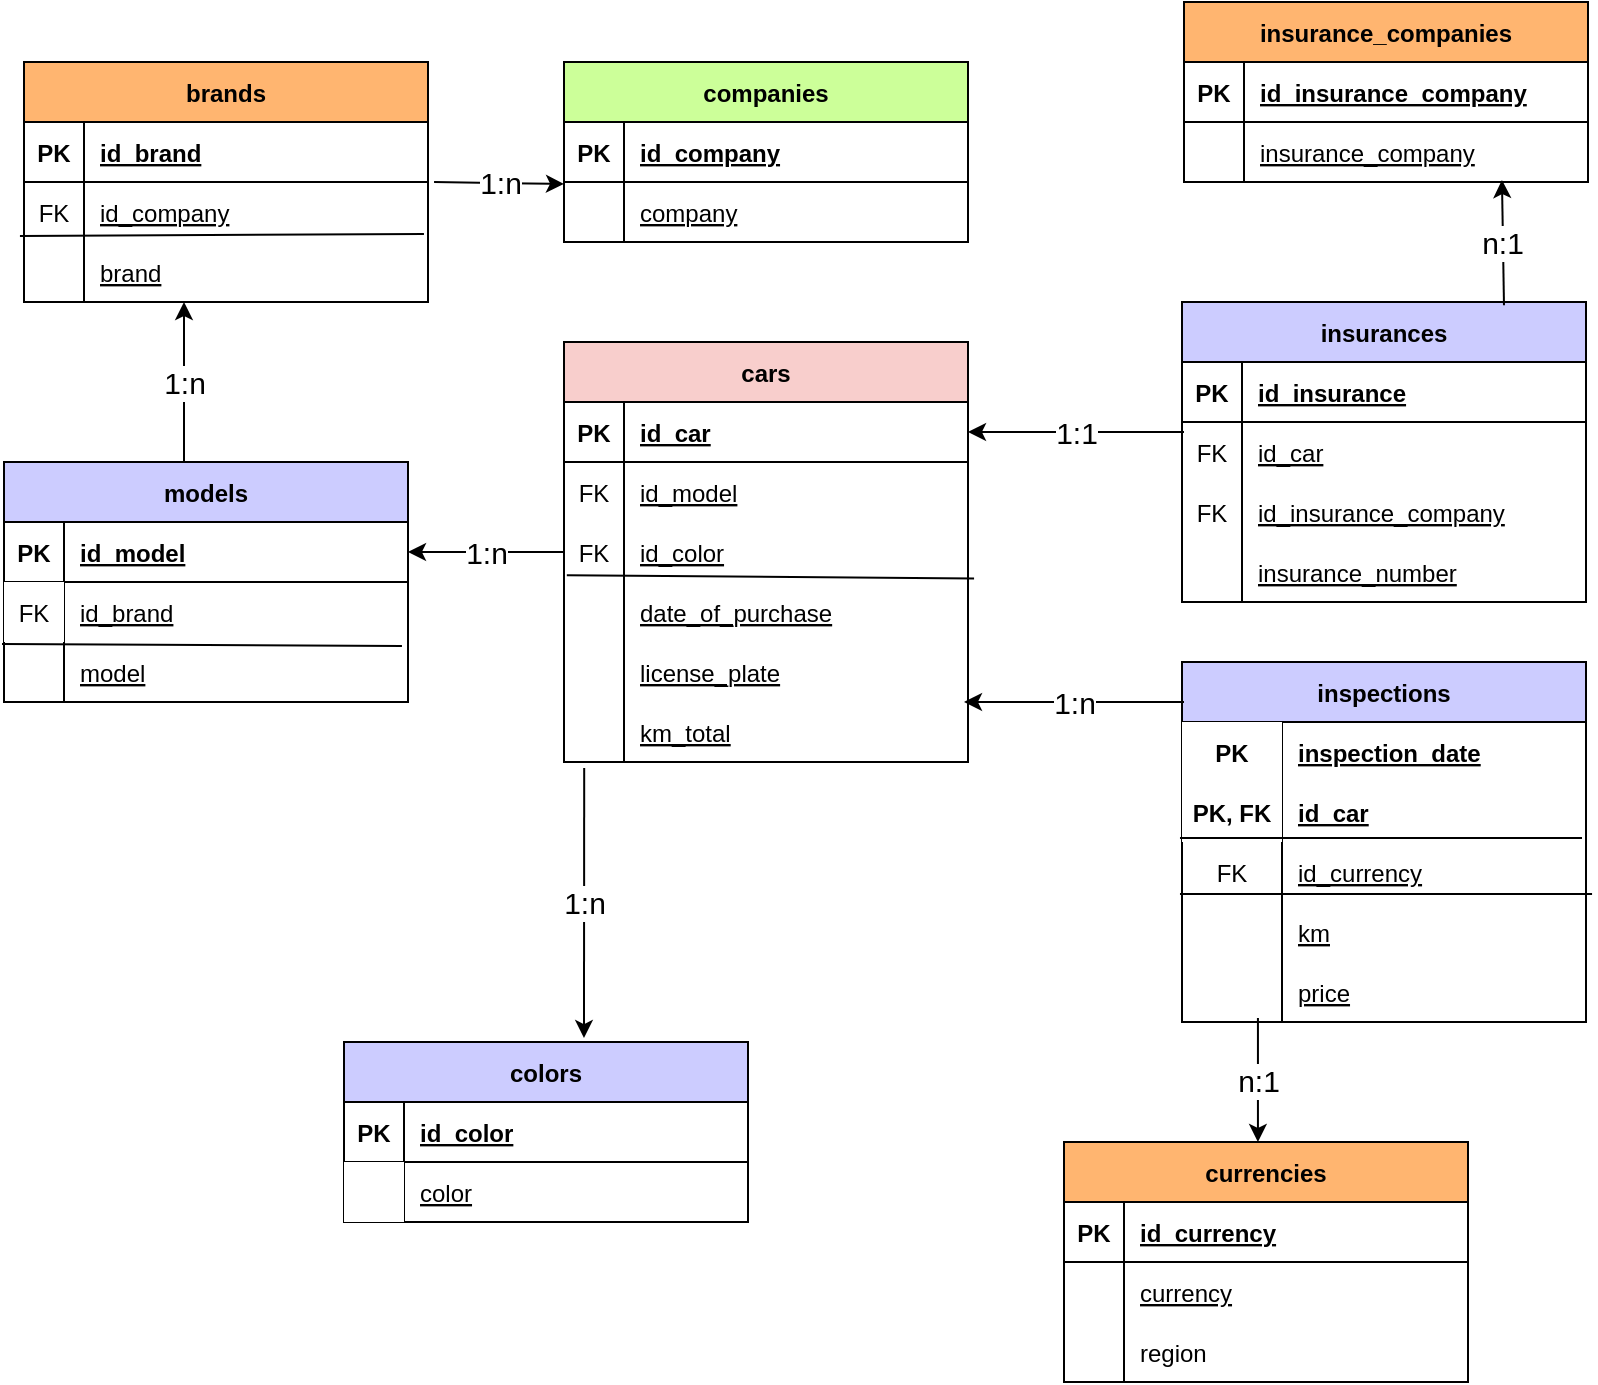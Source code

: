 <mxfile>
    <diagram id="FCJ-OVs_gFsOPFHM9QGP" name="Page-1">
        <mxGraphModel dx="1460" dy="346" grid="1" gridSize="10" guides="1" tooltips="1" connect="1" arrows="1" fold="1" page="1" pageScale="1" pageWidth="827" pageHeight="1169" math="0" shadow="0">
            <root>
                <mxCell id="0"/>
                <mxCell id="1" parent="0"/>
                <mxCell id="V-v0umeBwk4va9q0CDBw-4" value="cars" style="shape=table;startSize=30;container=1;collapsible=1;childLayout=tableLayout;fixedRows=1;rowLines=0;fontStyle=1;align=center;resizeLast=1;fillColor=#f8cecc;strokeColor=#000000;aspect=fixed;movable=1;resizable=1;rotatable=1;deletable=1;editable=1;connectable=1;" parent="1" vertex="1">
                    <mxGeometry x="-530" y="220" width="202" height="210" as="geometry"/>
                </mxCell>
                <mxCell id="V-v0umeBwk4va9q0CDBw-5" value="" style="shape=partialRectangle;collapsible=0;dropTarget=0;pointerEvents=0;fillColor=none;points=[[0,0.5],[1,0.5]];portConstraint=eastwest;top=0;left=0;right=0;bottom=1;" parent="V-v0umeBwk4va9q0CDBw-4" vertex="1">
                    <mxGeometry y="30" width="202" height="30" as="geometry"/>
                </mxCell>
                <mxCell id="V-v0umeBwk4va9q0CDBw-6" value="PK" style="shape=partialRectangle;overflow=hidden;connectable=0;fillColor=none;top=0;left=0;bottom=0;right=0;fontStyle=1;" parent="V-v0umeBwk4va9q0CDBw-5" vertex="1">
                    <mxGeometry width="30" height="30" as="geometry">
                        <mxRectangle width="30" height="30" as="alternateBounds"/>
                    </mxGeometry>
                </mxCell>
                <mxCell id="V-v0umeBwk4va9q0CDBw-7" value="id_car" style="shape=partialRectangle;overflow=hidden;connectable=0;fillColor=none;top=0;left=0;bottom=0;right=0;align=left;spacingLeft=6;fontStyle=5;" parent="V-v0umeBwk4va9q0CDBw-5" vertex="1">
                    <mxGeometry x="30" width="172" height="30" as="geometry">
                        <mxRectangle width="172" height="30" as="alternateBounds"/>
                    </mxGeometry>
                </mxCell>
                <mxCell id="V-v0umeBwk4va9q0CDBw-8" value="" style="shape=partialRectangle;collapsible=0;dropTarget=0;pointerEvents=0;fillColor=none;points=[[0,0.5],[1,0.5]];portConstraint=eastwest;top=0;left=0;right=0;bottom=0;" parent="V-v0umeBwk4va9q0CDBw-4" vertex="1">
                    <mxGeometry y="60" width="202" height="30" as="geometry"/>
                </mxCell>
                <mxCell id="V-v0umeBwk4va9q0CDBw-9" value="FK" style="shape=partialRectangle;overflow=hidden;connectable=0;fillColor=none;top=0;left=0;bottom=0;right=0;" parent="V-v0umeBwk4va9q0CDBw-8" vertex="1">
                    <mxGeometry width="30" height="30" as="geometry">
                        <mxRectangle width="30" height="30" as="alternateBounds"/>
                    </mxGeometry>
                </mxCell>
                <mxCell id="V-v0umeBwk4va9q0CDBw-10" value="id_model" style="shape=partialRectangle;overflow=hidden;connectable=0;fillColor=none;top=0;left=0;bottom=0;right=0;align=left;spacingLeft=6;fontStyle=4" parent="V-v0umeBwk4va9q0CDBw-8" vertex="1">
                    <mxGeometry x="30" width="172" height="30" as="geometry">
                        <mxRectangle width="172" height="30" as="alternateBounds"/>
                    </mxGeometry>
                </mxCell>
                <mxCell id="V-v0umeBwk4va9q0CDBw-23" value="" style="shape=partialRectangle;collapsible=0;dropTarget=0;pointerEvents=0;fillColor=none;points=[[0,0.5],[1,0.5]];portConstraint=eastwest;top=0;left=0;right=0;bottom=0;" parent="V-v0umeBwk4va9q0CDBw-4" vertex="1">
                    <mxGeometry y="90" width="202" height="30" as="geometry"/>
                </mxCell>
                <mxCell id="V-v0umeBwk4va9q0CDBw-24" value="FK" style="shape=partialRectangle;overflow=hidden;connectable=0;fillColor=none;top=0;left=0;bottom=0;right=0;" parent="V-v0umeBwk4va9q0CDBw-23" vertex="1">
                    <mxGeometry width="30" height="30" as="geometry">
                        <mxRectangle width="30" height="30" as="alternateBounds"/>
                    </mxGeometry>
                </mxCell>
                <mxCell id="V-v0umeBwk4va9q0CDBw-25" value="id_color" style="shape=partialRectangle;overflow=hidden;connectable=0;fillColor=none;top=0;left=0;bottom=0;right=0;align=left;spacingLeft=6;fontStyle=4" parent="V-v0umeBwk4va9q0CDBw-23" vertex="1">
                    <mxGeometry x="30" width="172" height="30" as="geometry">
                        <mxRectangle width="172" height="30" as="alternateBounds"/>
                    </mxGeometry>
                </mxCell>
                <mxCell id="V-v0umeBwk4va9q0CDBw-14" value="" style="shape=partialRectangle;collapsible=0;dropTarget=0;pointerEvents=0;fillColor=none;points=[[0,0.5],[1,0.5]];portConstraint=eastwest;top=0;left=0;right=0;bottom=0;fontStyle=4" parent="V-v0umeBwk4va9q0CDBw-4" vertex="1">
                    <mxGeometry y="120" width="202" height="30" as="geometry"/>
                </mxCell>
                <mxCell id="V-v0umeBwk4va9q0CDBw-15" value="" style="shape=partialRectangle;overflow=hidden;connectable=0;fillColor=none;top=0;left=0;bottom=0;right=0;" parent="V-v0umeBwk4va9q0CDBw-14" vertex="1">
                    <mxGeometry width="30" height="30" as="geometry">
                        <mxRectangle width="30" height="30" as="alternateBounds"/>
                    </mxGeometry>
                </mxCell>
                <mxCell id="V-v0umeBwk4va9q0CDBw-16" value="date_of_purchase" style="shape=partialRectangle;overflow=hidden;connectable=0;fillColor=none;top=0;left=0;bottom=0;right=0;align=left;spacingLeft=6;fontStyle=4" parent="V-v0umeBwk4va9q0CDBw-14" vertex="1">
                    <mxGeometry x="30" width="172" height="30" as="geometry">
                        <mxRectangle width="172" height="30" as="alternateBounds"/>
                    </mxGeometry>
                </mxCell>
                <mxCell id="V-v0umeBwk4va9q0CDBw-20" value="" style="shape=partialRectangle;collapsible=0;dropTarget=0;pointerEvents=0;fillColor=none;points=[[0,0.5],[1,0.5]];portConstraint=eastwest;top=0;left=0;right=0;bottom=0;" parent="V-v0umeBwk4va9q0CDBw-4" vertex="1">
                    <mxGeometry y="150" width="202" height="30" as="geometry"/>
                </mxCell>
                <mxCell id="V-v0umeBwk4va9q0CDBw-21" value="" style="shape=partialRectangle;overflow=hidden;connectable=0;fillColor=none;top=0;left=0;bottom=0;right=0;" parent="V-v0umeBwk4va9q0CDBw-20" vertex="1">
                    <mxGeometry width="30" height="30" as="geometry">
                        <mxRectangle width="30" height="30" as="alternateBounds"/>
                    </mxGeometry>
                </mxCell>
                <mxCell id="V-v0umeBwk4va9q0CDBw-22" value="license_plate" style="shape=partialRectangle;overflow=hidden;connectable=0;fillColor=none;top=0;left=0;bottom=0;right=0;align=left;spacingLeft=6;fontStyle=4" parent="V-v0umeBwk4va9q0CDBw-20" vertex="1">
                    <mxGeometry x="30" width="172" height="30" as="geometry">
                        <mxRectangle width="172" height="30" as="alternateBounds"/>
                    </mxGeometry>
                </mxCell>
                <mxCell id="V-v0umeBwk4va9q0CDBw-26" value="" style="shape=partialRectangle;collapsible=0;dropTarget=0;pointerEvents=0;fillColor=none;points=[[0,0.5],[1,0.5]];portConstraint=eastwest;top=0;left=0;right=0;bottom=0;" parent="V-v0umeBwk4va9q0CDBw-4" vertex="1">
                    <mxGeometry y="180" width="202" height="30" as="geometry"/>
                </mxCell>
                <mxCell id="V-v0umeBwk4va9q0CDBw-27" value="" style="shape=partialRectangle;overflow=hidden;connectable=0;fillColor=none;top=0;left=0;bottom=0;right=0;" parent="V-v0umeBwk4va9q0CDBw-26" vertex="1">
                    <mxGeometry width="30" height="30" as="geometry">
                        <mxRectangle width="30" height="30" as="alternateBounds"/>
                    </mxGeometry>
                </mxCell>
                <mxCell id="V-v0umeBwk4va9q0CDBw-28" value="km_total" style="shape=partialRectangle;overflow=hidden;connectable=0;fillColor=none;top=0;left=0;bottom=0;right=0;align=left;spacingLeft=6;fontStyle=4" parent="V-v0umeBwk4va9q0CDBw-26" vertex="1">
                    <mxGeometry x="30" width="172" height="30" as="geometry">
                        <mxRectangle width="172" height="30" as="alternateBounds"/>
                    </mxGeometry>
                </mxCell>
                <mxCell id="igEpRSdW23LCRPxDGEHG-4" value="" style="endArrow=none;html=1;rounded=0;exitX=0.007;exitY=-0.113;exitDx=0;exitDy=0;exitPerimeter=0;entryX=1.015;entryY=-0.06;entryDx=0;entryDy=0;entryPerimeter=0;" parent="V-v0umeBwk4va9q0CDBw-4" source="V-v0umeBwk4va9q0CDBw-14" target="V-v0umeBwk4va9q0CDBw-14" edge="1">
                    <mxGeometry width="50" height="50" relative="1" as="geometry">
                        <mxPoint x="210" y="230" as="sourcePoint"/>
                        <mxPoint x="260" y="180" as="targetPoint"/>
                    </mxGeometry>
                </mxCell>
                <mxCell id="igEpRSdW23LCRPxDGEHG-7" value="models" style="shape=table;startSize=30;container=1;collapsible=1;childLayout=tableLayout;fixedRows=1;rowLines=0;fontStyle=1;align=center;resizeLast=1;fillColor=#CCCCFF;strokeColor=#000000;aspect=fixed;movable=1;resizable=1;rotatable=1;deletable=1;editable=1;connectable=1;" parent="1" vertex="1">
                    <mxGeometry x="-810" y="280" width="202" height="120" as="geometry"/>
                </mxCell>
                <mxCell id="igEpRSdW23LCRPxDGEHG-8" value="" style="shape=partialRectangle;collapsible=0;dropTarget=0;pointerEvents=0;fillColor=none;points=[[0,0.5],[1,0.5]];portConstraint=eastwest;top=0;left=0;right=0;bottom=1;" parent="igEpRSdW23LCRPxDGEHG-7" vertex="1">
                    <mxGeometry y="30" width="202" height="30" as="geometry"/>
                </mxCell>
                <mxCell id="igEpRSdW23LCRPxDGEHG-9" value="PK" style="shape=partialRectangle;overflow=hidden;connectable=0;fillColor=none;top=0;left=0;bottom=0;right=0;fontStyle=1;" parent="igEpRSdW23LCRPxDGEHG-8" vertex="1">
                    <mxGeometry width="30" height="30" as="geometry">
                        <mxRectangle width="30" height="30" as="alternateBounds"/>
                    </mxGeometry>
                </mxCell>
                <mxCell id="igEpRSdW23LCRPxDGEHG-10" value="id_model" style="shape=partialRectangle;overflow=hidden;connectable=0;fillColor=none;top=0;left=0;bottom=0;right=0;align=left;spacingLeft=6;fontStyle=5;" parent="igEpRSdW23LCRPxDGEHG-8" vertex="1">
                    <mxGeometry x="30" width="172" height="30" as="geometry">
                        <mxRectangle width="172" height="30" as="alternateBounds"/>
                    </mxGeometry>
                </mxCell>
                <mxCell id="igEpRSdW23LCRPxDGEHG-11" value="" style="shape=partialRectangle;collapsible=0;dropTarget=0;pointerEvents=0;fillColor=none;points=[[0,0.5],[1,0.5]];portConstraint=eastwest;top=0;left=0;right=0;bottom=0;" parent="igEpRSdW23LCRPxDGEHG-7" vertex="1">
                    <mxGeometry y="60" width="202" height="30" as="geometry"/>
                </mxCell>
                <mxCell id="igEpRSdW23LCRPxDGEHG-12" value="FK" style="shape=partialRectangle;overflow=hidden;connectable=0;fillColor=#FFFFFF;top=0;left=0;bottom=0;right=0;" parent="igEpRSdW23LCRPxDGEHG-11" vertex="1">
                    <mxGeometry width="30" height="30" as="geometry">
                        <mxRectangle width="30" height="30" as="alternateBounds"/>
                    </mxGeometry>
                </mxCell>
                <mxCell id="igEpRSdW23LCRPxDGEHG-13" value="id_brand" style="shape=partialRectangle;overflow=hidden;connectable=0;fillColor=none;top=0;left=0;bottom=0;right=0;align=left;spacingLeft=6;fontStyle=4" parent="igEpRSdW23LCRPxDGEHG-11" vertex="1">
                    <mxGeometry x="30" width="172" height="30" as="geometry">
                        <mxRectangle width="172" height="30" as="alternateBounds"/>
                    </mxGeometry>
                </mxCell>
                <mxCell id="igEpRSdW23LCRPxDGEHG-14" value="" style="shape=partialRectangle;collapsible=0;dropTarget=0;pointerEvents=0;fillColor=none;points=[[0,0.5],[1,0.5]];portConstraint=eastwest;top=0;left=0;right=0;bottom=0;" parent="igEpRSdW23LCRPxDGEHG-7" vertex="1">
                    <mxGeometry y="90" width="202" height="30" as="geometry"/>
                </mxCell>
                <mxCell id="igEpRSdW23LCRPxDGEHG-15" value="" style="shape=partialRectangle;overflow=hidden;connectable=0;fillColor=none;top=0;left=0;bottom=0;right=0;" parent="igEpRSdW23LCRPxDGEHG-14" vertex="1">
                    <mxGeometry width="30" height="30" as="geometry">
                        <mxRectangle width="30" height="30" as="alternateBounds"/>
                    </mxGeometry>
                </mxCell>
                <mxCell id="igEpRSdW23LCRPxDGEHG-16" value="model" style="shape=partialRectangle;overflow=hidden;connectable=0;fillColor=none;top=0;left=0;bottom=0;right=0;align=left;spacingLeft=6;fontStyle=4" parent="igEpRSdW23LCRPxDGEHG-14" vertex="1">
                    <mxGeometry x="30" width="172" height="30" as="geometry">
                        <mxRectangle width="172" height="30" as="alternateBounds"/>
                    </mxGeometry>
                </mxCell>
                <mxCell id="xH1HKrCOgvH4H9pcXVL0-34" value="" style="endArrow=none;html=1;rounded=0;fontSize=15;exitX=-0.005;exitY=0.033;exitDx=0;exitDy=0;exitPerimeter=0;entryX=0.985;entryY=1.067;entryDx=0;entryDy=0;entryPerimeter=0;" parent="igEpRSdW23LCRPxDGEHG-7" source="igEpRSdW23LCRPxDGEHG-14" target="igEpRSdW23LCRPxDGEHG-11" edge="1">
                    <mxGeometry width="50" height="50" relative="1" as="geometry">
                        <mxPoint x="250" y="60" as="sourcePoint"/>
                        <mxPoint x="300" y="10" as="targetPoint"/>
                    </mxGeometry>
                </mxCell>
                <mxCell id="igEpRSdW23LCRPxDGEHG-33" value="insurances" style="shape=table;startSize=30;container=1;collapsible=1;childLayout=tableLayout;fixedRows=1;rowLines=0;fontStyle=1;align=center;resizeLast=1;fillColor=#CCCCFF;strokeColor=#000000;aspect=fixed;movable=1;resizable=1;rotatable=1;deletable=1;editable=1;connectable=1;" parent="1" vertex="1">
                    <mxGeometry x="-221" y="200" width="202" height="150" as="geometry"/>
                </mxCell>
                <mxCell id="igEpRSdW23LCRPxDGEHG-34" value="" style="shape=partialRectangle;collapsible=0;dropTarget=0;pointerEvents=0;fillColor=none;points=[[0,0.5],[1,0.5]];portConstraint=eastwest;top=0;left=0;right=0;bottom=1;" parent="igEpRSdW23LCRPxDGEHG-33" vertex="1">
                    <mxGeometry y="30" width="202" height="30" as="geometry"/>
                </mxCell>
                <mxCell id="igEpRSdW23LCRPxDGEHG-35" value="PK" style="shape=partialRectangle;overflow=hidden;connectable=0;fillColor=none;top=0;left=0;bottom=0;right=0;fontStyle=1;" parent="igEpRSdW23LCRPxDGEHG-34" vertex="1">
                    <mxGeometry width="30" height="30" as="geometry">
                        <mxRectangle width="30" height="30" as="alternateBounds"/>
                    </mxGeometry>
                </mxCell>
                <mxCell id="igEpRSdW23LCRPxDGEHG-36" value="id_insurance" style="shape=partialRectangle;overflow=hidden;connectable=0;fillColor=none;top=0;left=0;bottom=0;right=0;align=left;spacingLeft=6;fontStyle=5;" parent="igEpRSdW23LCRPxDGEHG-34" vertex="1">
                    <mxGeometry x="30" width="172" height="30" as="geometry">
                        <mxRectangle width="172" height="30" as="alternateBounds"/>
                    </mxGeometry>
                </mxCell>
                <mxCell id="o_L41wOgagDgVBr1aEYv-1" style="shape=partialRectangle;collapsible=0;dropTarget=0;pointerEvents=0;fillColor=none;points=[[0,0.5],[1,0.5]];portConstraint=eastwest;top=0;left=0;right=0;bottom=0;" parent="igEpRSdW23LCRPxDGEHG-33" vertex="1">
                    <mxGeometry y="60" width="202" height="30" as="geometry"/>
                </mxCell>
                <mxCell id="o_L41wOgagDgVBr1aEYv-2" value="FK" style="shape=partialRectangle;overflow=hidden;connectable=0;fillColor=none;top=0;left=0;bottom=0;right=0;" parent="o_L41wOgagDgVBr1aEYv-1" vertex="1">
                    <mxGeometry width="30" height="30" as="geometry">
                        <mxRectangle width="30" height="30" as="alternateBounds"/>
                    </mxGeometry>
                </mxCell>
                <mxCell id="o_L41wOgagDgVBr1aEYv-3" value="id_car" style="shape=partialRectangle;overflow=hidden;connectable=0;fillColor=none;top=0;left=0;bottom=0;right=0;align=left;spacingLeft=6;fontStyle=4" parent="o_L41wOgagDgVBr1aEYv-1" vertex="1">
                    <mxGeometry x="30" width="172" height="30" as="geometry">
                        <mxRectangle width="172" height="30" as="alternateBounds"/>
                    </mxGeometry>
                </mxCell>
                <mxCell id="igEpRSdW23LCRPxDGEHG-37" value="" style="shape=partialRectangle;collapsible=0;dropTarget=0;pointerEvents=0;fillColor=none;points=[[0,0.5],[1,0.5]];portConstraint=eastwest;top=0;left=0;right=0;bottom=0;" parent="igEpRSdW23LCRPxDGEHG-33" vertex="1">
                    <mxGeometry y="90" width="202" height="30" as="geometry"/>
                </mxCell>
                <mxCell id="igEpRSdW23LCRPxDGEHG-38" value="FK" style="shape=partialRectangle;overflow=hidden;connectable=0;fillColor=none;top=0;left=0;bottom=0;right=0;" parent="igEpRSdW23LCRPxDGEHG-37" vertex="1">
                    <mxGeometry width="30" height="30" as="geometry">
                        <mxRectangle width="30" height="30" as="alternateBounds"/>
                    </mxGeometry>
                </mxCell>
                <mxCell id="igEpRSdW23LCRPxDGEHG-39" value="id_insurance_company" style="shape=partialRectangle;overflow=hidden;connectable=0;fillColor=none;top=0;left=0;bottom=0;right=0;align=left;spacingLeft=6;fontStyle=4" parent="igEpRSdW23LCRPxDGEHG-37" vertex="1">
                    <mxGeometry x="30" width="172" height="30" as="geometry">
                        <mxRectangle width="172" height="30" as="alternateBounds"/>
                    </mxGeometry>
                </mxCell>
                <mxCell id="o_L41wOgagDgVBr1aEYv-4" style="shape=partialRectangle;collapsible=0;dropTarget=0;pointerEvents=0;fillColor=none;points=[[0,0.5],[1,0.5]];portConstraint=eastwest;top=0;left=0;right=0;bottom=0;" parent="igEpRSdW23LCRPxDGEHG-33" vertex="1">
                    <mxGeometry y="120" width="202" height="30" as="geometry"/>
                </mxCell>
                <mxCell id="o_L41wOgagDgVBr1aEYv-5" style="shape=partialRectangle;overflow=hidden;connectable=0;fillColor=none;top=0;left=0;bottom=0;right=0;" parent="o_L41wOgagDgVBr1aEYv-4" vertex="1">
                    <mxGeometry width="30" height="30" as="geometry">
                        <mxRectangle width="30" height="30" as="alternateBounds"/>
                    </mxGeometry>
                </mxCell>
                <mxCell id="o_L41wOgagDgVBr1aEYv-6" value="insurance_number" style="shape=partialRectangle;overflow=hidden;connectable=0;fillColor=none;top=0;left=0;bottom=0;right=0;align=left;spacingLeft=6;fontStyle=4" parent="o_L41wOgagDgVBr1aEYv-4" vertex="1">
                    <mxGeometry x="30" width="172" height="30" as="geometry">
                        <mxRectangle width="172" height="30" as="alternateBounds"/>
                    </mxGeometry>
                </mxCell>
                <mxCell id="igEpRSdW23LCRPxDGEHG-59" value="1:n" style="endArrow=classic;html=1;rounded=0;entryX=1;entryY=0.5;entryDx=0;entryDy=0;exitX=0;exitY=0.5;exitDx=0;exitDy=0;fontSize=15;" parent="1" source="V-v0umeBwk4va9q0CDBw-23" target="igEpRSdW23LCRPxDGEHG-8" edge="1">
                    <mxGeometry width="50" height="50" relative="1" as="geometry">
                        <mxPoint x="-500" y="161" as="sourcePoint"/>
                        <mxPoint x="-370" y="210" as="targetPoint"/>
                    </mxGeometry>
                </mxCell>
                <mxCell id="igEpRSdW23LCRPxDGEHG-77" value="inspections" style="shape=table;startSize=30;container=1;collapsible=1;childLayout=tableLayout;fixedRows=1;rowLines=0;fontStyle=1;align=center;resizeLast=1;fillColor=#CCCCFF;strokeColor=#000000;aspect=fixed;movable=1;resizable=1;rotatable=1;deletable=1;editable=1;connectable=1;" parent="1" vertex="1">
                    <mxGeometry x="-221" y="380" width="202" height="180" as="geometry"/>
                </mxCell>
                <mxCell id="igEpRSdW23LCRPxDGEHG-114" style="shape=partialRectangle;collapsible=0;dropTarget=0;pointerEvents=0;fillColor=none;points=[[0,0.5],[1,0.5]];portConstraint=eastwest;top=0;left=0;right=0;bottom=0;" parent="igEpRSdW23LCRPxDGEHG-77" vertex="1">
                    <mxGeometry y="30" width="202" height="30" as="geometry"/>
                </mxCell>
                <mxCell id="igEpRSdW23LCRPxDGEHG-115" value="PK" style="shape=partialRectangle;overflow=hidden;connectable=0;fillColor=#FFFFFF;top=0;left=0;bottom=0;right=0;fontStyle=1" parent="igEpRSdW23LCRPxDGEHG-114" vertex="1">
                    <mxGeometry width="50" height="30" as="geometry">
                        <mxRectangle width="50" height="30" as="alternateBounds"/>
                    </mxGeometry>
                </mxCell>
                <mxCell id="igEpRSdW23LCRPxDGEHG-116" value="inspection_date" style="shape=partialRectangle;overflow=hidden;connectable=0;fillColor=none;top=0;left=0;bottom=0;right=0;align=left;spacingLeft=6;fontStyle=5" parent="igEpRSdW23LCRPxDGEHG-114" vertex="1">
                    <mxGeometry x="50" width="152" height="30" as="geometry">
                        <mxRectangle width="152" height="30" as="alternateBounds"/>
                    </mxGeometry>
                </mxCell>
                <mxCell id="igEpRSdW23LCRPxDGEHG-81" value="" style="shape=partialRectangle;collapsible=0;dropTarget=0;pointerEvents=0;fillColor=none;points=[[0,0.5],[1,0.5]];portConstraint=eastwest;top=0;left=0;right=0;bottom=0;" parent="igEpRSdW23LCRPxDGEHG-77" vertex="1">
                    <mxGeometry y="60" width="202" height="30" as="geometry"/>
                </mxCell>
                <mxCell id="igEpRSdW23LCRPxDGEHG-82" value="PK, FK" style="shape=partialRectangle;overflow=hidden;connectable=0;fillColor=#FFFFFF;top=0;left=0;bottom=0;right=0;fontStyle=1" parent="igEpRSdW23LCRPxDGEHG-81" vertex="1">
                    <mxGeometry width="50" height="30" as="geometry">
                        <mxRectangle width="50" height="30" as="alternateBounds"/>
                    </mxGeometry>
                </mxCell>
                <mxCell id="igEpRSdW23LCRPxDGEHG-83" value="id_car" style="shape=partialRectangle;overflow=hidden;connectable=0;fillColor=none;top=0;left=0;bottom=0;right=0;align=left;spacingLeft=6;fontStyle=5" parent="igEpRSdW23LCRPxDGEHG-81" vertex="1">
                    <mxGeometry x="50" width="152" height="30" as="geometry">
                        <mxRectangle width="152" height="30" as="alternateBounds"/>
                    </mxGeometry>
                </mxCell>
                <mxCell id="xH1HKrCOgvH4H9pcXVL0-15" style="shape=partialRectangle;collapsible=0;dropTarget=0;pointerEvents=0;fillColor=none;points=[[0,0.5],[1,0.5]];portConstraint=eastwest;top=0;left=0;right=0;bottom=0;fontStyle=4" parent="igEpRSdW23LCRPxDGEHG-77" vertex="1">
                    <mxGeometry y="90" width="202" height="30" as="geometry"/>
                </mxCell>
                <mxCell id="xH1HKrCOgvH4H9pcXVL0-16" value="FK" style="shape=partialRectangle;overflow=hidden;connectable=0;fillColor=none;top=0;left=0;bottom=0;right=0;" parent="xH1HKrCOgvH4H9pcXVL0-15" vertex="1">
                    <mxGeometry width="50" height="30" as="geometry">
                        <mxRectangle width="50" height="30" as="alternateBounds"/>
                    </mxGeometry>
                </mxCell>
                <mxCell id="xH1HKrCOgvH4H9pcXVL0-17" value="id_currency" style="shape=partialRectangle;overflow=hidden;connectable=0;fillColor=none;top=0;left=0;bottom=0;right=0;align=left;spacingLeft=6;fontStyle=4" parent="xH1HKrCOgvH4H9pcXVL0-15" vertex="1">
                    <mxGeometry x="50" width="152" height="30" as="geometry">
                        <mxRectangle width="152" height="30" as="alternateBounds"/>
                    </mxGeometry>
                </mxCell>
                <mxCell id="igEpRSdW23LCRPxDGEHG-84" value="" style="shape=partialRectangle;collapsible=0;dropTarget=0;pointerEvents=0;fillColor=none;points=[[0,0.5],[1,0.5]];portConstraint=eastwest;top=0;left=0;right=0;bottom=0;" parent="igEpRSdW23LCRPxDGEHG-77" vertex="1">
                    <mxGeometry y="120" width="202" height="30" as="geometry"/>
                </mxCell>
                <mxCell id="igEpRSdW23LCRPxDGEHG-85" value="" style="shape=partialRectangle;overflow=hidden;connectable=0;fillColor=none;top=0;left=0;bottom=0;right=0;" parent="igEpRSdW23LCRPxDGEHG-84" vertex="1">
                    <mxGeometry width="50" height="30" as="geometry">
                        <mxRectangle width="50" height="30" as="alternateBounds"/>
                    </mxGeometry>
                </mxCell>
                <mxCell id="igEpRSdW23LCRPxDGEHG-86" value="km" style="shape=partialRectangle;overflow=hidden;connectable=0;fillColor=none;top=0;left=0;bottom=0;right=0;align=left;spacingLeft=6;fontStyle=4" parent="igEpRSdW23LCRPxDGEHG-84" vertex="1">
                    <mxGeometry x="50" width="152" height="30" as="geometry">
                        <mxRectangle width="152" height="30" as="alternateBounds"/>
                    </mxGeometry>
                </mxCell>
                <mxCell id="igEpRSdW23LCRPxDGEHG-87" value="" style="shape=partialRectangle;collapsible=0;dropTarget=0;pointerEvents=0;fillColor=none;points=[[0,0.5],[1,0.5]];portConstraint=eastwest;top=0;left=0;right=0;bottom=0;fontStyle=4" parent="igEpRSdW23LCRPxDGEHG-77" vertex="1">
                    <mxGeometry y="150" width="202" height="30" as="geometry"/>
                </mxCell>
                <mxCell id="igEpRSdW23LCRPxDGEHG-88" value="" style="shape=partialRectangle;overflow=hidden;connectable=0;fillColor=none;top=0;left=0;bottom=0;right=0;" parent="igEpRSdW23LCRPxDGEHG-87" vertex="1">
                    <mxGeometry width="50" height="30" as="geometry">
                        <mxRectangle width="50" height="30" as="alternateBounds"/>
                    </mxGeometry>
                </mxCell>
                <mxCell id="igEpRSdW23LCRPxDGEHG-89" value="price" style="shape=partialRectangle;overflow=hidden;connectable=0;fillColor=none;top=0;left=0;bottom=0;right=0;align=left;spacingLeft=6;fontStyle=4" parent="igEpRSdW23LCRPxDGEHG-87" vertex="1">
                    <mxGeometry x="50" width="152" height="30" as="geometry">
                        <mxRectangle width="152" height="30" as="alternateBounds"/>
                    </mxGeometry>
                </mxCell>
                <mxCell id="igEpRSdW23LCRPxDGEHG-118" value="" style="endArrow=none;html=1;rounded=0;exitX=-0.005;exitY=-0.133;exitDx=0;exitDy=0;exitPerimeter=0;entryX=1.015;entryY=-0.133;entryDx=0;entryDy=0;entryPerimeter=0;" parent="igEpRSdW23LCRPxDGEHG-77" edge="1">
                    <mxGeometry width="50" height="50" relative="1" as="geometry">
                        <mxPoint x="-1.01" y="116.01" as="sourcePoint"/>
                        <mxPoint x="205.03" y="116.01" as="targetPoint"/>
                        <Array as="points"/>
                    </mxGeometry>
                </mxCell>
                <mxCell id="xH1HKrCOgvH4H9pcXVL0-18" value="" style="endArrow=none;html=1;rounded=0;exitX=-0.005;exitY=-0.067;exitDx=0;exitDy=0;exitPerimeter=0;" parent="igEpRSdW23LCRPxDGEHG-77" source="xH1HKrCOgvH4H9pcXVL0-15" edge="1">
                    <mxGeometry width="50" height="50" relative="1" as="geometry">
                        <mxPoint x="-30" y="125" as="sourcePoint"/>
                        <mxPoint x="200" y="88" as="targetPoint"/>
                    </mxGeometry>
                </mxCell>
                <mxCell id="igEpRSdW23LCRPxDGEHG-107" value="n:1" style="endArrow=classic;html=1;rounded=0;fontSize=15;exitX=0.188;exitY=0.933;exitDx=0;exitDy=0;exitPerimeter=0;entryX=0.48;entryY=0;entryDx=0;entryDy=0;entryPerimeter=0;" parent="1" source="igEpRSdW23LCRPxDGEHG-87" target="igEpRSdW23LCRPxDGEHG-91" edge="1">
                    <mxGeometry width="50" height="50" relative="1" as="geometry">
                        <mxPoint x="-300" y="470" as="sourcePoint"/>
                        <mxPoint x="-183" y="610" as="targetPoint"/>
                    </mxGeometry>
                </mxCell>
                <mxCell id="igEpRSdW23LCRPxDGEHG-91" value="currencies" style="shape=table;startSize=30;container=1;collapsible=1;childLayout=tableLayout;fixedRows=1;rowLines=0;fontStyle=1;align=center;resizeLast=1;fillColor=#FFB570;strokeColor=#000000;aspect=fixed;movable=1;resizable=1;rotatable=1;deletable=1;editable=1;connectable=1;" parent="1" vertex="1">
                    <mxGeometry x="-280" y="620" width="202" height="120" as="geometry"/>
                </mxCell>
                <mxCell id="igEpRSdW23LCRPxDGEHG-92" value="" style="shape=partialRectangle;collapsible=0;dropTarget=0;pointerEvents=0;fillColor=none;points=[[0,0.5],[1,0.5]];portConstraint=eastwest;top=0;left=0;right=0;bottom=1;" parent="igEpRSdW23LCRPxDGEHG-91" vertex="1">
                    <mxGeometry y="30" width="202" height="30" as="geometry"/>
                </mxCell>
                <mxCell id="igEpRSdW23LCRPxDGEHG-93" value="PK" style="shape=partialRectangle;overflow=hidden;connectable=0;fillColor=none;top=0;left=0;bottom=0;right=0;fontStyle=1;" parent="igEpRSdW23LCRPxDGEHG-92" vertex="1">
                    <mxGeometry width="30" height="30" as="geometry">
                        <mxRectangle width="30" height="30" as="alternateBounds"/>
                    </mxGeometry>
                </mxCell>
                <mxCell id="igEpRSdW23LCRPxDGEHG-94" value="id_currency" style="shape=partialRectangle;overflow=hidden;connectable=0;fillColor=none;top=0;left=0;bottom=0;right=0;align=left;spacingLeft=6;fontStyle=5;" parent="igEpRSdW23LCRPxDGEHG-92" vertex="1">
                    <mxGeometry x="30" width="172" height="30" as="geometry">
                        <mxRectangle width="172" height="30" as="alternateBounds"/>
                    </mxGeometry>
                </mxCell>
                <mxCell id="igEpRSdW23LCRPxDGEHG-101" style="shape=partialRectangle;collapsible=0;dropTarget=0;pointerEvents=0;fillColor=none;points=[[0,0.5],[1,0.5]];portConstraint=eastwest;top=0;left=0;right=0;bottom=0;" parent="igEpRSdW23LCRPxDGEHG-91" vertex="1">
                    <mxGeometry y="60" width="202" height="30" as="geometry"/>
                </mxCell>
                <mxCell id="igEpRSdW23LCRPxDGEHG-102" style="shape=partialRectangle;overflow=hidden;connectable=0;fillColor=none;top=0;left=0;bottom=0;right=0;" parent="igEpRSdW23LCRPxDGEHG-101" vertex="1">
                    <mxGeometry width="30" height="30" as="geometry">
                        <mxRectangle width="30" height="30" as="alternateBounds"/>
                    </mxGeometry>
                </mxCell>
                <mxCell id="igEpRSdW23LCRPxDGEHG-103" value="currency" style="shape=partialRectangle;overflow=hidden;connectable=0;fillColor=none;top=0;left=0;bottom=0;right=0;align=left;spacingLeft=6;fontStyle=4" parent="igEpRSdW23LCRPxDGEHG-101" vertex="1">
                    <mxGeometry x="30" width="172" height="30" as="geometry">
                        <mxRectangle width="172" height="30" as="alternateBounds"/>
                    </mxGeometry>
                </mxCell>
                <mxCell id="igEpRSdW23LCRPxDGEHG-95" value="" style="shape=partialRectangle;collapsible=0;dropTarget=0;pointerEvents=0;fillColor=none;points=[[0,0.5],[1,0.5]];portConstraint=eastwest;top=0;left=0;right=0;bottom=0;" parent="igEpRSdW23LCRPxDGEHG-91" vertex="1">
                    <mxGeometry y="90" width="202" height="30" as="geometry"/>
                </mxCell>
                <mxCell id="igEpRSdW23LCRPxDGEHG-96" value="" style="shape=partialRectangle;overflow=hidden;connectable=0;fillColor=none;top=0;left=0;bottom=0;right=0;" parent="igEpRSdW23LCRPxDGEHG-95" vertex="1">
                    <mxGeometry width="30" height="30" as="geometry">
                        <mxRectangle width="30" height="30" as="alternateBounds"/>
                    </mxGeometry>
                </mxCell>
                <mxCell id="igEpRSdW23LCRPxDGEHG-97" value="region" style="shape=partialRectangle;overflow=hidden;connectable=0;fillColor=none;top=0;left=0;bottom=0;right=0;align=left;spacingLeft=6;fontStyle=0" parent="igEpRSdW23LCRPxDGEHG-95" vertex="1">
                    <mxGeometry x="30" width="172" height="30" as="geometry">
                        <mxRectangle width="172" height="30" as="alternateBounds"/>
                    </mxGeometry>
                </mxCell>
                <mxCell id="igEpRSdW23LCRPxDGEHG-90" value="1:n" style="endArrow=classic;html=1;rounded=0;fontSize=15;" parent="1" edge="1">
                    <mxGeometry width="50" height="50" relative="1" as="geometry">
                        <mxPoint x="-220" y="400" as="sourcePoint"/>
                        <mxPoint x="-330" y="400" as="targetPoint"/>
                    </mxGeometry>
                </mxCell>
                <mxCell id="xH1HKrCOgvH4H9pcXVL0-1" value="colors" style="shape=table;startSize=30;container=1;collapsible=1;childLayout=tableLayout;fixedRows=1;rowLines=0;fontStyle=1;align=center;resizeLast=1;fillColor=#CCCCFF;strokeColor=#000000;aspect=fixed;movable=1;resizable=1;rotatable=1;deletable=1;editable=1;connectable=1;" parent="1" vertex="1">
                    <mxGeometry x="-640" y="570" width="202" height="90" as="geometry"/>
                </mxCell>
                <mxCell id="xH1HKrCOgvH4H9pcXVL0-2" value="" style="shape=partialRectangle;collapsible=0;dropTarget=0;pointerEvents=0;fillColor=none;points=[[0,0.5],[1,0.5]];portConstraint=eastwest;top=0;left=0;right=0;bottom=1;" parent="xH1HKrCOgvH4H9pcXVL0-1" vertex="1">
                    <mxGeometry y="30" width="202" height="30" as="geometry"/>
                </mxCell>
                <mxCell id="xH1HKrCOgvH4H9pcXVL0-3" value="PK" style="shape=partialRectangle;overflow=hidden;connectable=0;fillColor=none;top=0;left=0;bottom=0;right=0;fontStyle=1;" parent="xH1HKrCOgvH4H9pcXVL0-2" vertex="1">
                    <mxGeometry width="30" height="30" as="geometry">
                        <mxRectangle width="30" height="30" as="alternateBounds"/>
                    </mxGeometry>
                </mxCell>
                <mxCell id="xH1HKrCOgvH4H9pcXVL0-4" value="id_color" style="shape=partialRectangle;overflow=hidden;connectable=0;fillColor=none;top=0;left=0;bottom=0;right=0;align=left;spacingLeft=6;fontStyle=5;" parent="xH1HKrCOgvH4H9pcXVL0-2" vertex="1">
                    <mxGeometry x="30" width="172" height="30" as="geometry">
                        <mxRectangle width="172" height="30" as="alternateBounds"/>
                    </mxGeometry>
                </mxCell>
                <mxCell id="xH1HKrCOgvH4H9pcXVL0-5" value="" style="shape=partialRectangle;collapsible=0;dropTarget=0;pointerEvents=0;fillColor=none;points=[[0,0.5],[1,0.5]];portConstraint=eastwest;top=0;left=0;right=0;bottom=0;" parent="xH1HKrCOgvH4H9pcXVL0-1" vertex="1">
                    <mxGeometry y="60" width="202" height="30" as="geometry"/>
                </mxCell>
                <mxCell id="xH1HKrCOgvH4H9pcXVL0-6" value="" style="shape=partialRectangle;overflow=hidden;connectable=0;fillColor=#FFFFFF;top=0;left=0;bottom=0;right=0;" parent="xH1HKrCOgvH4H9pcXVL0-5" vertex="1">
                    <mxGeometry width="30" height="30" as="geometry">
                        <mxRectangle width="30" height="30" as="alternateBounds"/>
                    </mxGeometry>
                </mxCell>
                <mxCell id="xH1HKrCOgvH4H9pcXVL0-7" value="color" style="shape=partialRectangle;overflow=hidden;connectable=0;fillColor=none;top=0;left=0;bottom=0;right=0;align=left;spacingLeft=6;fontStyle=4" parent="xH1HKrCOgvH4H9pcXVL0-5" vertex="1">
                    <mxGeometry x="30" width="172" height="30" as="geometry">
                        <mxRectangle width="172" height="30" as="alternateBounds"/>
                    </mxGeometry>
                </mxCell>
                <mxCell id="xH1HKrCOgvH4H9pcXVL0-20" value="1:n" style="endArrow=classic;html=1;rounded=0;fontSize=15;entryX=0.594;entryY=-0.022;entryDx=0;entryDy=0;entryPerimeter=0;exitX=0.05;exitY=1.1;exitDx=0;exitDy=0;exitPerimeter=0;" parent="1" source="V-v0umeBwk4va9q0CDBw-26" target="xH1HKrCOgvH4H9pcXVL0-1" edge="1">
                    <mxGeometry width="50" height="50" relative="1" as="geometry">
                        <mxPoint x="-530" y="390" as="sourcePoint"/>
                        <mxPoint x="-650" y="490" as="targetPoint"/>
                        <Array as="points"/>
                    </mxGeometry>
                </mxCell>
                <mxCell id="xH1HKrCOgvH4H9pcXVL0-21" value="insurance_companies" style="shape=table;startSize=30;container=1;collapsible=1;childLayout=tableLayout;fixedRows=1;rowLines=0;fontStyle=1;align=center;resizeLast=1;fillColor=#FFB570;strokeColor=#000000;aspect=fixed;movable=1;resizable=1;rotatable=1;deletable=1;editable=1;connectable=1;" parent="1" vertex="1">
                    <mxGeometry x="-220" y="50" width="202" height="90" as="geometry"/>
                </mxCell>
                <mxCell id="xH1HKrCOgvH4H9pcXVL0-22" value="" style="shape=partialRectangle;collapsible=0;dropTarget=0;pointerEvents=0;fillColor=none;points=[[0,0.5],[1,0.5]];portConstraint=eastwest;top=0;left=0;right=0;bottom=1;" parent="xH1HKrCOgvH4H9pcXVL0-21" vertex="1">
                    <mxGeometry y="30" width="202" height="30" as="geometry"/>
                </mxCell>
                <mxCell id="xH1HKrCOgvH4H9pcXVL0-23" value="PK" style="shape=partialRectangle;overflow=hidden;connectable=0;fillColor=none;top=0;left=0;bottom=0;right=0;fontStyle=1;" parent="xH1HKrCOgvH4H9pcXVL0-22" vertex="1">
                    <mxGeometry width="30" height="30" as="geometry">
                        <mxRectangle width="30" height="30" as="alternateBounds"/>
                    </mxGeometry>
                </mxCell>
                <mxCell id="xH1HKrCOgvH4H9pcXVL0-24" value="id_insurance_company" style="shape=partialRectangle;overflow=hidden;connectable=0;fillColor=none;top=0;left=0;bottom=0;right=0;align=left;spacingLeft=6;fontStyle=5;" parent="xH1HKrCOgvH4H9pcXVL0-22" vertex="1">
                    <mxGeometry x="30" width="172" height="30" as="geometry">
                        <mxRectangle width="172" height="30" as="alternateBounds"/>
                    </mxGeometry>
                </mxCell>
                <mxCell id="xH1HKrCOgvH4H9pcXVL0-25" style="shape=partialRectangle;collapsible=0;dropTarget=0;pointerEvents=0;fillColor=none;points=[[0,0.5],[1,0.5]];portConstraint=eastwest;top=0;left=0;right=0;bottom=0;" parent="xH1HKrCOgvH4H9pcXVL0-21" vertex="1">
                    <mxGeometry y="60" width="202" height="30" as="geometry"/>
                </mxCell>
                <mxCell id="xH1HKrCOgvH4H9pcXVL0-26" style="shape=partialRectangle;overflow=hidden;connectable=0;fillColor=none;top=0;left=0;bottom=0;right=0;" parent="xH1HKrCOgvH4H9pcXVL0-25" vertex="1">
                    <mxGeometry width="30" height="30" as="geometry">
                        <mxRectangle width="30" height="30" as="alternateBounds"/>
                    </mxGeometry>
                </mxCell>
                <mxCell id="xH1HKrCOgvH4H9pcXVL0-27" value="insurance_company" style="shape=partialRectangle;overflow=hidden;connectable=0;fillColor=none;top=0;left=0;bottom=0;right=0;align=left;spacingLeft=6;fontStyle=4" parent="xH1HKrCOgvH4H9pcXVL0-25" vertex="1">
                    <mxGeometry x="30" width="172" height="30" as="geometry">
                        <mxRectangle width="172" height="30" as="alternateBounds"/>
                    </mxGeometry>
                </mxCell>
                <mxCell id="xH1HKrCOgvH4H9pcXVL0-31" value="n:1" style="endArrow=classic;html=1;rounded=0;fontSize=15;entryX=0.787;entryY=0.967;entryDx=0;entryDy=0;entryPerimeter=0;exitX=0.797;exitY=0.011;exitDx=0;exitDy=0;exitPerimeter=0;" parent="1" source="igEpRSdW23LCRPxDGEHG-33" target="xH1HKrCOgvH4H9pcXVL0-25" edge="1">
                    <mxGeometry width="50" height="50" relative="1" as="geometry">
                        <mxPoint x="-141" y="220" as="sourcePoint"/>
                        <mxPoint x="-510" y="190" as="targetPoint"/>
                    </mxGeometry>
                </mxCell>
                <mxCell id="xH1HKrCOgvH4H9pcXVL0-35" value="brands" style="shape=table;startSize=30;container=1;collapsible=1;childLayout=tableLayout;fixedRows=1;rowLines=0;fontStyle=1;align=center;resizeLast=1;fillColor=#FFB570;strokeColor=#000000;aspect=fixed;movable=1;resizable=1;rotatable=1;deletable=1;editable=1;connectable=1;" parent="1" vertex="1">
                    <mxGeometry x="-800" y="80" width="202" height="120" as="geometry"/>
                </mxCell>
                <mxCell id="xH1HKrCOgvH4H9pcXVL0-36" value="" style="shape=partialRectangle;collapsible=0;dropTarget=0;pointerEvents=0;fillColor=none;points=[[0,0.5],[1,0.5]];portConstraint=eastwest;top=0;left=0;right=0;bottom=1;" parent="xH1HKrCOgvH4H9pcXVL0-35" vertex="1">
                    <mxGeometry y="30" width="202" height="30" as="geometry"/>
                </mxCell>
                <mxCell id="xH1HKrCOgvH4H9pcXVL0-37" value="PK" style="shape=partialRectangle;overflow=hidden;connectable=0;fillColor=none;top=0;left=0;bottom=0;right=0;fontStyle=1;" parent="xH1HKrCOgvH4H9pcXVL0-36" vertex="1">
                    <mxGeometry width="30" height="30" as="geometry">
                        <mxRectangle width="30" height="30" as="alternateBounds"/>
                    </mxGeometry>
                </mxCell>
                <mxCell id="xH1HKrCOgvH4H9pcXVL0-38" value="id_brand" style="shape=partialRectangle;overflow=hidden;connectable=0;fillColor=none;top=0;left=0;bottom=0;right=0;align=left;spacingLeft=6;fontStyle=5;" parent="xH1HKrCOgvH4H9pcXVL0-36" vertex="1">
                    <mxGeometry x="30" width="172" height="30" as="geometry">
                        <mxRectangle width="172" height="30" as="alternateBounds"/>
                    </mxGeometry>
                </mxCell>
                <mxCell id="xH1HKrCOgvH4H9pcXVL0-39" style="shape=partialRectangle;collapsible=0;dropTarget=0;pointerEvents=0;fillColor=none;points=[[0,0.5],[1,0.5]];portConstraint=eastwest;top=0;left=0;right=0;bottom=0;" parent="xH1HKrCOgvH4H9pcXVL0-35" vertex="1">
                    <mxGeometry y="60" width="202" height="30" as="geometry"/>
                </mxCell>
                <mxCell id="xH1HKrCOgvH4H9pcXVL0-40" value="FK" style="shape=partialRectangle;overflow=hidden;connectable=0;fillColor=none;top=0;left=0;bottom=0;right=0;" parent="xH1HKrCOgvH4H9pcXVL0-39" vertex="1">
                    <mxGeometry width="30" height="30" as="geometry">
                        <mxRectangle width="30" height="30" as="alternateBounds"/>
                    </mxGeometry>
                </mxCell>
                <mxCell id="xH1HKrCOgvH4H9pcXVL0-41" value="id_company" style="shape=partialRectangle;overflow=hidden;connectable=0;fillColor=none;top=0;left=0;bottom=0;right=0;align=left;spacingLeft=6;fontStyle=4" parent="xH1HKrCOgvH4H9pcXVL0-39" vertex="1">
                    <mxGeometry x="30" width="172" height="30" as="geometry">
                        <mxRectangle width="172" height="30" as="alternateBounds"/>
                    </mxGeometry>
                </mxCell>
                <mxCell id="xH1HKrCOgvH4H9pcXVL0-42" style="shape=partialRectangle;collapsible=0;dropTarget=0;pointerEvents=0;fillColor=none;points=[[0,0.5],[1,0.5]];portConstraint=eastwest;top=0;left=0;right=0;bottom=0;" parent="xH1HKrCOgvH4H9pcXVL0-35" vertex="1">
                    <mxGeometry y="90" width="202" height="30" as="geometry"/>
                </mxCell>
                <mxCell id="xH1HKrCOgvH4H9pcXVL0-43" style="shape=partialRectangle;overflow=hidden;connectable=0;fillColor=none;top=0;left=0;bottom=0;right=0;" parent="xH1HKrCOgvH4H9pcXVL0-42" vertex="1">
                    <mxGeometry width="30" height="30" as="geometry">
                        <mxRectangle width="30" height="30" as="alternateBounds"/>
                    </mxGeometry>
                </mxCell>
                <mxCell id="xH1HKrCOgvH4H9pcXVL0-44" value="brand" style="shape=partialRectangle;overflow=hidden;connectable=0;fillColor=none;top=0;left=0;bottom=0;right=0;align=left;spacingLeft=6;fontStyle=4" parent="xH1HKrCOgvH4H9pcXVL0-42" vertex="1">
                    <mxGeometry x="30" width="172" height="30" as="geometry">
                        <mxRectangle width="172" height="30" as="alternateBounds"/>
                    </mxGeometry>
                </mxCell>
                <mxCell id="xH1HKrCOgvH4H9pcXVL0-45" value="" style="endArrow=none;html=1;rounded=0;fontSize=15;exitX=-0.01;exitY=-0.1;exitDx=0;exitDy=0;exitPerimeter=0;entryX=0.99;entryY=-0.133;entryDx=0;entryDy=0;entryPerimeter=0;" parent="xH1HKrCOgvH4H9pcXVL0-35" source="xH1HKrCOgvH4H9pcXVL0-42" target="xH1HKrCOgvH4H9pcXVL0-42" edge="1">
                    <mxGeometry width="50" height="50" relative="1" as="geometry">
                        <mxPoint x="240" y="220" as="sourcePoint"/>
                        <mxPoint x="290" y="170" as="targetPoint"/>
                    </mxGeometry>
                </mxCell>
                <mxCell id="xH1HKrCOgvH4H9pcXVL0-46" value="1:n" style="endArrow=classic;html=1;rounded=0;fontSize=15;" parent="1" edge="1">
                    <mxGeometry width="50" height="50" relative="1" as="geometry">
                        <mxPoint x="-720" y="280" as="sourcePoint"/>
                        <mxPoint x="-720" y="200" as="targetPoint"/>
                    </mxGeometry>
                </mxCell>
                <mxCell id="xH1HKrCOgvH4H9pcXVL0-47" value="companies" style="shape=table;startSize=30;container=1;collapsible=1;childLayout=tableLayout;fixedRows=1;rowLines=0;fontStyle=1;align=center;resizeLast=1;fillColor=#CCFF99;strokeColor=#000000;aspect=fixed;movable=1;resizable=1;rotatable=1;deletable=1;editable=1;connectable=1;" parent="1" vertex="1">
                    <mxGeometry x="-530" y="80" width="202" height="90" as="geometry"/>
                </mxCell>
                <mxCell id="xH1HKrCOgvH4H9pcXVL0-48" value="" style="shape=partialRectangle;collapsible=0;dropTarget=0;pointerEvents=0;fillColor=none;points=[[0,0.5],[1,0.5]];portConstraint=eastwest;top=0;left=0;right=0;bottom=1;" parent="xH1HKrCOgvH4H9pcXVL0-47" vertex="1">
                    <mxGeometry y="30" width="202" height="30" as="geometry"/>
                </mxCell>
                <mxCell id="xH1HKrCOgvH4H9pcXVL0-49" value="PK" style="shape=partialRectangle;overflow=hidden;connectable=0;fillColor=none;top=0;left=0;bottom=0;right=0;fontStyle=1;" parent="xH1HKrCOgvH4H9pcXVL0-48" vertex="1">
                    <mxGeometry width="30" height="30" as="geometry">
                        <mxRectangle width="30" height="30" as="alternateBounds"/>
                    </mxGeometry>
                </mxCell>
                <mxCell id="xH1HKrCOgvH4H9pcXVL0-50" value="id_company" style="shape=partialRectangle;overflow=hidden;connectable=0;fillColor=none;top=0;left=0;bottom=0;right=0;align=left;spacingLeft=6;fontStyle=5;" parent="xH1HKrCOgvH4H9pcXVL0-48" vertex="1">
                    <mxGeometry x="30" width="172" height="30" as="geometry">
                        <mxRectangle width="172" height="30" as="alternateBounds"/>
                    </mxGeometry>
                </mxCell>
                <mxCell id="xH1HKrCOgvH4H9pcXVL0-51" style="shape=partialRectangle;collapsible=0;dropTarget=0;pointerEvents=0;fillColor=none;points=[[0,0.5],[1,0.5]];portConstraint=eastwest;top=0;left=0;right=0;bottom=0;" parent="xH1HKrCOgvH4H9pcXVL0-47" vertex="1">
                    <mxGeometry y="60" width="202" height="30" as="geometry"/>
                </mxCell>
                <mxCell id="xH1HKrCOgvH4H9pcXVL0-52" style="shape=partialRectangle;overflow=hidden;connectable=0;fillColor=none;top=0;left=0;bottom=0;right=0;" parent="xH1HKrCOgvH4H9pcXVL0-51" vertex="1">
                    <mxGeometry width="30" height="30" as="geometry">
                        <mxRectangle width="30" height="30" as="alternateBounds"/>
                    </mxGeometry>
                </mxCell>
                <mxCell id="xH1HKrCOgvH4H9pcXVL0-53" value="company" style="shape=partialRectangle;overflow=hidden;connectable=0;fillColor=none;top=0;left=0;bottom=0;right=0;align=left;spacingLeft=6;fontStyle=4" parent="xH1HKrCOgvH4H9pcXVL0-51" vertex="1">
                    <mxGeometry x="30" width="172" height="30" as="geometry">
                        <mxRectangle width="172" height="30" as="alternateBounds"/>
                    </mxGeometry>
                </mxCell>
                <mxCell id="xH1HKrCOgvH4H9pcXVL0-54" value="1:n" style="endArrow=classic;html=1;rounded=0;fontSize=15;entryX=0;entryY=0.033;entryDx=0;entryDy=0;entryPerimeter=0;exitX=1.015;exitY=0;exitDx=0;exitDy=0;exitPerimeter=0;" parent="1" source="xH1HKrCOgvH4H9pcXVL0-39" target="xH1HKrCOgvH4H9pcXVL0-51" edge="1">
                    <mxGeometry width="50" height="50" relative="1" as="geometry">
                        <mxPoint x="-710" y="290" as="sourcePoint"/>
                        <mxPoint x="-710" y="210" as="targetPoint"/>
                    </mxGeometry>
                </mxCell>
                <mxCell id="igEpRSdW23LCRPxDGEHG-61" value="1:1" style="endArrow=classic;html=1;rounded=0;entryX=1;entryY=0.5;entryDx=0;entryDy=0;fontSize=15;" parent="1" target="V-v0umeBwk4va9q0CDBw-5" edge="1">
                    <mxGeometry width="50" height="50" relative="1" as="geometry">
                        <mxPoint x="-220" y="265" as="sourcePoint"/>
                        <mxPoint x="-230" y="140" as="targetPoint"/>
                    </mxGeometry>
                </mxCell>
            </root>
        </mxGraphModel>
    </diagram>
</mxfile>